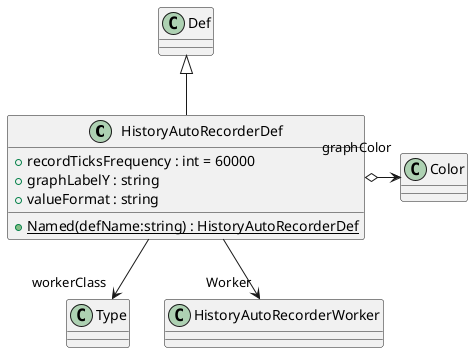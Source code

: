 @startuml
class HistoryAutoRecorderDef {
    + recordTicksFrequency : int = 60000
    + graphLabelY : string
    + valueFormat : string
    + {static} Named(defName:string) : HistoryAutoRecorderDef
}
Def <|-- HistoryAutoRecorderDef
HistoryAutoRecorderDef --> "workerClass" Type
HistoryAutoRecorderDef o-> "graphColor" Color
HistoryAutoRecorderDef --> "Worker" HistoryAutoRecorderWorker
@enduml
